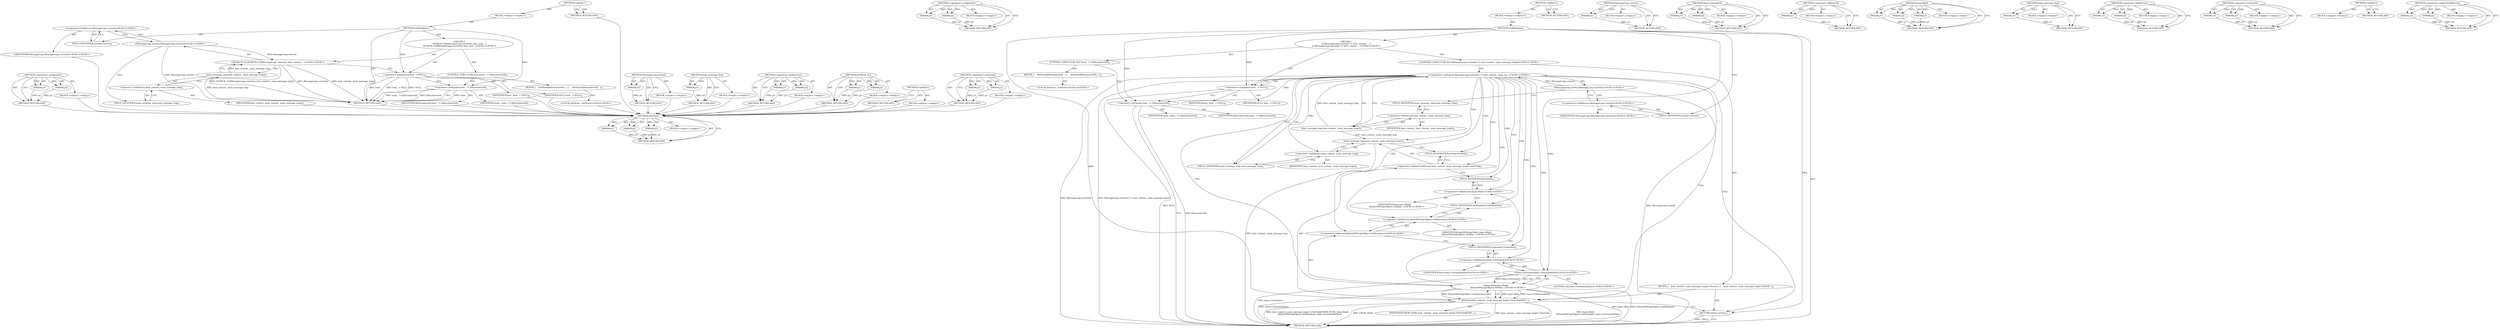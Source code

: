 digraph "&lt;operator&gt;.indirectFieldAccess" {
vulnerable_65 [label=<(METHOD,&lt;operator&gt;.assignment)>];
vulnerable_66 [label=<(PARAM,p1)>];
vulnerable_67 [label=<(PARAM,p2)>];
vulnerable_68 [label=<(BLOCK,&lt;empty&gt;,&lt;empty&gt;)>];
vulnerable_69 [label=<(METHOD_RETURN,ANY)>];
vulnerable_6 [label=<(METHOD,&lt;global&gt;)<SUB>1</SUB>>];
vulnerable_7 [label=<(BLOCK,&lt;empty&gt;,&lt;empty&gt;)<SUB>1</SUB>>];
vulnerable_8 [label=<(METHOD,OnShutdown)<SUB>1</SUB>>];
vulnerable_9 [label="<(BLOCK,{
  DCHECK_EQ(MessageLoop::current(), host_cont...,{
  DCHECK_EQ(MessageLoop::current(), host_cont...)<SUB>1</SUB>>"];
vulnerable_10 [label="<(DCHECK_EQ,DCHECK_EQ(MessageLoop::current(), host_context_...)<SUB>2</SUB>>"];
vulnerable_11 [label="<(MessageLoop.current,MessageLoop::current())<SUB>2</SUB>>"];
vulnerable_12 [label="<(&lt;operator&gt;.fieldAccess,MessageLoop::current)<SUB>2</SUB>>"];
vulnerable_13 [label="<(IDENTIFIER,MessageLoop,MessageLoop::current())<SUB>2</SUB>>"];
vulnerable_14 [label=<(FIELD_IDENTIFIER,current,current)<SUB>2</SUB>>];
vulnerable_15 [label=<(main_message_loop,host_context_.main_message_loop())<SUB>2</SUB>>];
vulnerable_16 [label=<(&lt;operator&gt;.fieldAccess,host_context_.main_message_loop)<SUB>2</SUB>>];
vulnerable_17 [label=<(IDENTIFIER,host_context_,host_context_.main_message_loop())<SUB>2</SUB>>];
vulnerable_18 [label=<(FIELD_IDENTIFIER,main_message_loop,main_message_loop)<SUB>2</SUB>>];
vulnerable_19 [label=<(&lt;operator&gt;.assignment,host_ = NULL)<SUB>4</SUB>>];
vulnerable_20 [label=<(IDENTIFIER,host_,host_ = NULL)<SUB>4</SUB>>];
vulnerable_21 [label=<(IDENTIFIER,NULL,host_ = NULL)<SUB>4</SUB>>];
vulnerable_22 [label=<(CONTROL_STRUCTURE,IF,if (state_ != kDisconnected))<SUB>5</SUB>>];
vulnerable_23 [label=<(&lt;operator&gt;.notEquals,state_ != kDisconnected)<SUB>5</SUB>>];
vulnerable_24 [label=<(IDENTIFIER,state_,state_ != kDisconnected)<SUB>5</SUB>>];
vulnerable_25 [label=<(IDENTIFIER,kDisconnected,state_ != kDisconnected)<SUB>5</SUB>>];
vulnerable_26 [label=<(BLOCK,{
    SetState(kDisconnected);
  },{
    SetState(kDisconnected);
  })<SUB>5</SUB>>];
vulnerable_27 [label="<(LOCAL,SetState : SetState)<SUB>6</SUB>>"];
vulnerable_28 [label=<(METHOD_RETURN,void)<SUB>1</SUB>>];
vulnerable_30 [label=<(METHOD_RETURN,ANY)<SUB>1</SUB>>];
vulnerable_52 [label=<(METHOD,MessageLoop.current)>];
vulnerable_53 [label=<(PARAM,p1)>];
vulnerable_54 [label=<(BLOCK,&lt;empty&gt;,&lt;empty&gt;)>];
vulnerable_55 [label=<(METHOD_RETURN,ANY)>];
vulnerable_61 [label=<(METHOD,main_message_loop)>];
vulnerable_62 [label=<(PARAM,p1)>];
vulnerable_63 [label=<(BLOCK,&lt;empty&gt;,&lt;empty&gt;)>];
vulnerable_64 [label=<(METHOD_RETURN,ANY)>];
vulnerable_56 [label=<(METHOD,&lt;operator&gt;.fieldAccess)>];
vulnerable_57 [label=<(PARAM,p1)>];
vulnerable_58 [label=<(PARAM,p2)>];
vulnerable_59 [label=<(BLOCK,&lt;empty&gt;,&lt;empty&gt;)>];
vulnerable_60 [label=<(METHOD_RETURN,ANY)>];
vulnerable_47 [label=<(METHOD,DCHECK_EQ)>];
vulnerable_48 [label=<(PARAM,p1)>];
vulnerable_49 [label=<(PARAM,p2)>];
vulnerable_50 [label=<(BLOCK,&lt;empty&gt;,&lt;empty&gt;)>];
vulnerable_51 [label=<(METHOD_RETURN,ANY)>];
vulnerable_41 [label=<(METHOD,&lt;global&gt;)<SUB>1</SUB>>];
vulnerable_42 [label=<(BLOCK,&lt;empty&gt;,&lt;empty&gt;)>];
vulnerable_43 [label=<(METHOD_RETURN,ANY)>];
vulnerable_70 [label=<(METHOD,&lt;operator&gt;.notEquals)>];
vulnerable_71 [label=<(PARAM,p1)>];
vulnerable_72 [label=<(PARAM,p2)>];
vulnerable_73 [label=<(BLOCK,&lt;empty&gt;,&lt;empty&gt;)>];
vulnerable_74 [label=<(METHOD_RETURN,ANY)>];
fixed_89 [label=<(METHOD,PostTask)>];
fixed_90 [label=<(PARAM,p1)>];
fixed_91 [label=<(PARAM,p2)>];
fixed_92 [label=<(PARAM,p3)>];
fixed_93 [label=<(BLOCK,&lt;empty&gt;,&lt;empty&gt;)>];
fixed_94 [label=<(METHOD_RETURN,ANY)>];
fixed_115 [label=<(METHOD,&lt;operator&gt;.assignment)>];
fixed_116 [label=<(PARAM,p1)>];
fixed_117 [label=<(PARAM,p2)>];
fixed_118 [label=<(BLOCK,&lt;empty&gt;,&lt;empty&gt;)>];
fixed_119 [label=<(METHOD_RETURN,ANY)>];
fixed_6 [label=<(METHOD,&lt;global&gt;)<SUB>1</SUB>>];
fixed_7 [label=<(BLOCK,&lt;empty&gt;,&lt;empty&gt;)<SUB>1</SUB>>];
fixed_8 [label=<(METHOD,OnShutdown)<SUB>1</SUB>>];
fixed_9 [label="<(BLOCK,{
  if (MessageLoop::current() != host_context_...,{
  if (MessageLoop::current() != host_context_...)<SUB>1</SUB>>"];
fixed_10 [label="<(CONTROL_STRUCTURE,IF,if (MessageLoop::current() != host_context_.main_message_loop()))<SUB>2</SUB>>"];
fixed_11 [label="<(&lt;operator&gt;.notEquals,MessageLoop::current() != host_context_.main_me...)<SUB>2</SUB>>"];
fixed_12 [label="<(MessageLoop.current,MessageLoop::current())<SUB>2</SUB>>"];
fixed_13 [label="<(&lt;operator&gt;.fieldAccess,MessageLoop::current)<SUB>2</SUB>>"];
fixed_14 [label="<(IDENTIFIER,MessageLoop,MessageLoop::current())<SUB>2</SUB>>"];
fixed_15 [label=<(FIELD_IDENTIFIER,current,current)<SUB>2</SUB>>];
fixed_16 [label=<(main_message_loop,host_context_.main_message_loop())<SUB>2</SUB>>];
fixed_17 [label=<(&lt;operator&gt;.fieldAccess,host_context_.main_message_loop)<SUB>2</SUB>>];
fixed_18 [label=<(IDENTIFIER,host_context_,host_context_.main_message_loop())<SUB>2</SUB>>];
fixed_19 [label=<(FIELD_IDENTIFIER,main_message_loop,main_message_loop)<SUB>2</SUB>>];
fixed_20 [label=<(BLOCK,{
    host_context_.main_message_loop()-&gt;PostTa...,{
    host_context_.main_message_loop()-&gt;PostTa...)<SUB>2</SUB>>];
fixed_21 [label=<(PostTask,host_context_.main_message_loop()-&gt;PostTask(FRO...)<SUB>3</SUB>>];
fixed_22 [label=<(&lt;operator&gt;.indirectFieldAccess,host_context_.main_message_loop()-&gt;PostTask)<SUB>3</SUB>>];
fixed_23 [label=<(main_message_loop,host_context_.main_message_loop())<SUB>3</SUB>>];
fixed_24 [label=<(&lt;operator&gt;.fieldAccess,host_context_.main_message_loop)<SUB>3</SUB>>];
fixed_25 [label=<(IDENTIFIER,host_context_,host_context_.main_message_loop())<SUB>3</SUB>>];
fixed_26 [label=<(FIELD_IDENTIFIER,main_message_loop,main_message_loop)<SUB>3</SUB>>];
fixed_27 [label=<(FIELD_IDENTIFIER,PostTask,PostTask)<SUB>3</SUB>>];
fixed_28 [label=<(IDENTIFIER,FROM_HERE,host_context_.main_message_loop()-&gt;PostTask(FRO...)<SUB>3</SUB>>];
fixed_29 [label="<(base.Bind,base::Bind(
        &amp;HostNPScriptObject::OnShut...)<SUB>3</SUB>>"];
fixed_30 [label="<(&lt;operator&gt;.fieldAccess,base::Bind)<SUB>3</SUB>>"];
fixed_31 [label="<(IDENTIFIER,base,base::Bind(
        &amp;HostNPScriptObject::OnShut...)<SUB>3</SUB>>"];
fixed_32 [label=<(FIELD_IDENTIFIER,Bind,Bind)<SUB>3</SUB>>];
fixed_33 [label="<(&lt;operator&gt;.addressOf,&amp;HostNPScriptObject::OnShutdown)<SUB>4</SUB>>"];
fixed_34 [label="<(&lt;operator&gt;.fieldAccess,HostNPScriptObject::OnShutdown)<SUB>4</SUB>>"];
fixed_35 [label="<(IDENTIFIER,HostNPScriptObject,base::Bind(
        &amp;HostNPScriptObject::OnShut...)<SUB>4</SUB>>"];
fixed_36 [label=<(FIELD_IDENTIFIER,OnShutdown,OnShutdown)<SUB>4</SUB>>];
fixed_37 [label="<(base.Unretained,base::Unretained(this))<SUB>4</SUB>>"];
fixed_38 [label="<(&lt;operator&gt;.fieldAccess,base::Unretained)<SUB>4</SUB>>"];
fixed_39 [label="<(IDENTIFIER,base,base::Unretained(this))<SUB>4</SUB>>"];
fixed_40 [label=<(FIELD_IDENTIFIER,Unretained,Unretained)<SUB>4</SUB>>];
fixed_41 [label="<(LITERAL,this,base::Unretained(this))<SUB>4</SUB>>"];
fixed_42 [label=<(RETURN,return;,return;)<SUB>5</SUB>>];
fixed_43 [label=<(&lt;operator&gt;.assignment,host_ = NULL)<SUB>8</SUB>>];
fixed_44 [label=<(IDENTIFIER,host_,host_ = NULL)<SUB>8</SUB>>];
fixed_45 [label=<(IDENTIFIER,NULL,host_ = NULL)<SUB>8</SUB>>];
fixed_46 [label=<(CONTROL_STRUCTURE,IF,if (state_ != kDisconnected))<SUB>9</SUB>>];
fixed_47 [label=<(&lt;operator&gt;.notEquals,state_ != kDisconnected)<SUB>9</SUB>>];
fixed_48 [label=<(IDENTIFIER,state_,state_ != kDisconnected)<SUB>9</SUB>>];
fixed_49 [label=<(IDENTIFIER,kDisconnected,state_ != kDisconnected)<SUB>9</SUB>>];
fixed_50 [label=<(BLOCK,{
    SetState(kDisconnected);
  },{
    SetState(kDisconnected);
  })<SUB>9</SUB>>];
fixed_51 [label="<(LOCAL,SetState : SetState)<SUB>10</SUB>>"];
fixed_52 [label=<(METHOD_RETURN,void)<SUB>1</SUB>>];
fixed_54 [label=<(METHOD_RETURN,ANY)<SUB>1</SUB>>];
fixed_76 [label=<(METHOD,MessageLoop.current)>];
fixed_77 [label=<(PARAM,p1)>];
fixed_78 [label=<(BLOCK,&lt;empty&gt;,&lt;empty&gt;)>];
fixed_79 [label=<(METHOD_RETURN,ANY)>];
fixed_110 [label=<(METHOD,base.Unretained)>];
fixed_111 [label=<(PARAM,p1)>];
fixed_112 [label=<(PARAM,p2)>];
fixed_113 [label=<(BLOCK,&lt;empty&gt;,&lt;empty&gt;)>];
fixed_114 [label=<(METHOD_RETURN,ANY)>];
fixed_106 [label=<(METHOD,&lt;operator&gt;.addressOf)>];
fixed_107 [label=<(PARAM,p1)>];
fixed_108 [label=<(BLOCK,&lt;empty&gt;,&lt;empty&gt;)>];
fixed_109 [label=<(METHOD_RETURN,ANY)>];
fixed_100 [label=<(METHOD,base.Bind)>];
fixed_101 [label=<(PARAM,p1)>];
fixed_102 [label=<(PARAM,p2)>];
fixed_103 [label=<(PARAM,p3)>];
fixed_104 [label=<(BLOCK,&lt;empty&gt;,&lt;empty&gt;)>];
fixed_105 [label=<(METHOD_RETURN,ANY)>];
fixed_85 [label=<(METHOD,main_message_loop)>];
fixed_86 [label=<(PARAM,p1)>];
fixed_87 [label=<(BLOCK,&lt;empty&gt;,&lt;empty&gt;)>];
fixed_88 [label=<(METHOD_RETURN,ANY)>];
fixed_80 [label=<(METHOD,&lt;operator&gt;.fieldAccess)>];
fixed_81 [label=<(PARAM,p1)>];
fixed_82 [label=<(PARAM,p2)>];
fixed_83 [label=<(BLOCK,&lt;empty&gt;,&lt;empty&gt;)>];
fixed_84 [label=<(METHOD_RETURN,ANY)>];
fixed_71 [label=<(METHOD,&lt;operator&gt;.notEquals)>];
fixed_72 [label=<(PARAM,p1)>];
fixed_73 [label=<(PARAM,p2)>];
fixed_74 [label=<(BLOCK,&lt;empty&gt;,&lt;empty&gt;)>];
fixed_75 [label=<(METHOD_RETURN,ANY)>];
fixed_65 [label=<(METHOD,&lt;global&gt;)<SUB>1</SUB>>];
fixed_66 [label=<(BLOCK,&lt;empty&gt;,&lt;empty&gt;)>];
fixed_67 [label=<(METHOD_RETURN,ANY)>];
fixed_95 [label=<(METHOD,&lt;operator&gt;.indirectFieldAccess)>];
fixed_96 [label=<(PARAM,p1)>];
fixed_97 [label=<(PARAM,p2)>];
fixed_98 [label=<(BLOCK,&lt;empty&gt;,&lt;empty&gt;)>];
fixed_99 [label=<(METHOD_RETURN,ANY)>];
vulnerable_65 -> vulnerable_66  [key=0, label="AST: "];
vulnerable_65 -> vulnerable_66  [key=1, label="DDG: "];
vulnerable_65 -> vulnerable_68  [key=0, label="AST: "];
vulnerable_65 -> vulnerable_67  [key=0, label="AST: "];
vulnerable_65 -> vulnerable_67  [key=1, label="DDG: "];
vulnerable_65 -> vulnerable_69  [key=0, label="AST: "];
vulnerable_65 -> vulnerable_69  [key=1, label="CFG: "];
vulnerable_66 -> vulnerable_69  [key=0, label="DDG: p1"];
vulnerable_67 -> vulnerable_69  [key=0, label="DDG: p2"];
vulnerable_68 -> fixed_89  [key=0];
vulnerable_69 -> fixed_89  [key=0];
vulnerable_6 -> vulnerable_7  [key=0, label="AST: "];
vulnerable_6 -> vulnerable_30  [key=0, label="AST: "];
vulnerable_6 -> vulnerable_30  [key=1, label="CFG: "];
vulnerable_7 -> vulnerable_8  [key=0, label="AST: "];
vulnerable_8 -> vulnerable_9  [key=0, label="AST: "];
vulnerable_8 -> vulnerable_28  [key=0, label="AST: "];
vulnerable_8 -> vulnerable_14  [key=0, label="CFG: "];
vulnerable_8 -> vulnerable_19  [key=0, label="DDG: "];
vulnerable_8 -> vulnerable_23  [key=0, label="DDG: "];
vulnerable_9 -> vulnerable_10  [key=0, label="AST: "];
vulnerable_9 -> vulnerable_19  [key=0, label="AST: "];
vulnerable_9 -> vulnerable_22  [key=0, label="AST: "];
vulnerable_10 -> vulnerable_11  [key=0, label="AST: "];
vulnerable_10 -> vulnerable_15  [key=0, label="AST: "];
vulnerable_10 -> vulnerable_19  [key=0, label="CFG: "];
vulnerable_10 -> vulnerable_28  [key=0, label="DDG: MessageLoop::current()"];
vulnerable_10 -> vulnerable_28  [key=1, label="DDG: host_context_.main_message_loop()"];
vulnerable_10 -> vulnerable_28  [key=2, label="DDG: DCHECK_EQ(MessageLoop::current(), host_context_.main_message_loop())"];
vulnerable_11 -> vulnerable_12  [key=0, label="AST: "];
vulnerable_11 -> vulnerable_18  [key=0, label="CFG: "];
vulnerable_11 -> vulnerable_28  [key=0, label="DDG: MessageLoop::current"];
vulnerable_11 -> vulnerable_10  [key=0, label="DDG: MessageLoop::current"];
vulnerable_12 -> vulnerable_13  [key=0, label="AST: "];
vulnerable_12 -> vulnerable_14  [key=0, label="AST: "];
vulnerable_12 -> vulnerable_11  [key=0, label="CFG: "];
vulnerable_13 -> fixed_89  [key=0];
vulnerable_14 -> vulnerable_12  [key=0, label="CFG: "];
vulnerable_15 -> vulnerable_16  [key=0, label="AST: "];
vulnerable_15 -> vulnerable_10  [key=0, label="CFG: "];
vulnerable_15 -> vulnerable_10  [key=1, label="DDG: host_context_.main_message_loop"];
vulnerable_15 -> vulnerable_28  [key=0, label="DDG: host_context_.main_message_loop"];
vulnerable_16 -> vulnerable_17  [key=0, label="AST: "];
vulnerable_16 -> vulnerable_18  [key=0, label="AST: "];
vulnerable_16 -> vulnerable_15  [key=0, label="CFG: "];
vulnerable_17 -> fixed_89  [key=0];
vulnerable_18 -> vulnerable_16  [key=0, label="CFG: "];
vulnerable_19 -> vulnerable_20  [key=0, label="AST: "];
vulnerable_19 -> vulnerable_21  [key=0, label="AST: "];
vulnerable_19 -> vulnerable_23  [key=0, label="CFG: "];
vulnerable_19 -> vulnerable_28  [key=0, label="DDG: host_"];
vulnerable_19 -> vulnerable_28  [key=1, label="DDG: host_ = NULL"];
vulnerable_19 -> vulnerable_28  [key=2, label="DDG: NULL"];
vulnerable_20 -> fixed_89  [key=0];
vulnerable_21 -> fixed_89  [key=0];
vulnerable_22 -> vulnerable_23  [key=0, label="AST: "];
vulnerable_22 -> vulnerable_26  [key=0, label="AST: "];
vulnerable_23 -> vulnerable_24  [key=0, label="AST: "];
vulnerable_23 -> vulnerable_25  [key=0, label="AST: "];
vulnerable_23 -> vulnerable_28  [key=0, label="CFG: "];
vulnerable_23 -> vulnerable_28  [key=1, label="DDG: state_"];
vulnerable_23 -> vulnerable_28  [key=2, label="DDG: state_ != kDisconnected"];
vulnerable_23 -> vulnerable_28  [key=3, label="DDG: kDisconnected"];
vulnerable_24 -> fixed_89  [key=0];
vulnerable_25 -> fixed_89  [key=0];
vulnerable_26 -> vulnerable_27  [key=0, label="AST: "];
vulnerable_27 -> fixed_89  [key=0];
vulnerable_28 -> fixed_89  [key=0];
vulnerable_30 -> fixed_89  [key=0];
vulnerable_52 -> vulnerable_53  [key=0, label="AST: "];
vulnerable_52 -> vulnerable_53  [key=1, label="DDG: "];
vulnerable_52 -> vulnerable_54  [key=0, label="AST: "];
vulnerable_52 -> vulnerable_55  [key=0, label="AST: "];
vulnerable_52 -> vulnerable_55  [key=1, label="CFG: "];
vulnerable_53 -> vulnerable_55  [key=0, label="DDG: p1"];
vulnerable_54 -> fixed_89  [key=0];
vulnerable_55 -> fixed_89  [key=0];
vulnerable_61 -> vulnerable_62  [key=0, label="AST: "];
vulnerable_61 -> vulnerable_62  [key=1, label="DDG: "];
vulnerable_61 -> vulnerable_63  [key=0, label="AST: "];
vulnerable_61 -> vulnerable_64  [key=0, label="AST: "];
vulnerable_61 -> vulnerable_64  [key=1, label="CFG: "];
vulnerable_62 -> vulnerable_64  [key=0, label="DDG: p1"];
vulnerable_63 -> fixed_89  [key=0];
vulnerable_64 -> fixed_89  [key=0];
vulnerable_56 -> vulnerable_57  [key=0, label="AST: "];
vulnerable_56 -> vulnerable_57  [key=1, label="DDG: "];
vulnerable_56 -> vulnerable_59  [key=0, label="AST: "];
vulnerable_56 -> vulnerable_58  [key=0, label="AST: "];
vulnerable_56 -> vulnerable_58  [key=1, label="DDG: "];
vulnerable_56 -> vulnerable_60  [key=0, label="AST: "];
vulnerable_56 -> vulnerable_60  [key=1, label="CFG: "];
vulnerable_57 -> vulnerable_60  [key=0, label="DDG: p1"];
vulnerable_58 -> vulnerable_60  [key=0, label="DDG: p2"];
vulnerable_59 -> fixed_89  [key=0];
vulnerable_60 -> fixed_89  [key=0];
vulnerable_47 -> vulnerable_48  [key=0, label="AST: "];
vulnerable_47 -> vulnerable_48  [key=1, label="DDG: "];
vulnerable_47 -> vulnerable_50  [key=0, label="AST: "];
vulnerable_47 -> vulnerable_49  [key=0, label="AST: "];
vulnerable_47 -> vulnerable_49  [key=1, label="DDG: "];
vulnerable_47 -> vulnerable_51  [key=0, label="AST: "];
vulnerable_47 -> vulnerable_51  [key=1, label="CFG: "];
vulnerable_48 -> vulnerable_51  [key=0, label="DDG: p1"];
vulnerable_49 -> vulnerable_51  [key=0, label="DDG: p2"];
vulnerable_50 -> fixed_89  [key=0];
vulnerable_51 -> fixed_89  [key=0];
vulnerable_41 -> vulnerable_42  [key=0, label="AST: "];
vulnerable_41 -> vulnerable_43  [key=0, label="AST: "];
vulnerable_41 -> vulnerable_43  [key=1, label="CFG: "];
vulnerable_42 -> fixed_89  [key=0];
vulnerable_43 -> fixed_89  [key=0];
vulnerable_70 -> vulnerable_71  [key=0, label="AST: "];
vulnerable_70 -> vulnerable_71  [key=1, label="DDG: "];
vulnerable_70 -> vulnerable_73  [key=0, label="AST: "];
vulnerable_70 -> vulnerable_72  [key=0, label="AST: "];
vulnerable_70 -> vulnerable_72  [key=1, label="DDG: "];
vulnerable_70 -> vulnerable_74  [key=0, label="AST: "];
vulnerable_70 -> vulnerable_74  [key=1, label="CFG: "];
vulnerable_71 -> vulnerable_74  [key=0, label="DDG: p1"];
vulnerable_72 -> vulnerable_74  [key=0, label="DDG: p2"];
vulnerable_73 -> fixed_89  [key=0];
vulnerable_74 -> fixed_89  [key=0];
fixed_89 -> fixed_90  [key=0, label="AST: "];
fixed_89 -> fixed_90  [key=1, label="DDG: "];
fixed_89 -> fixed_93  [key=0, label="AST: "];
fixed_89 -> fixed_91  [key=0, label="AST: "];
fixed_89 -> fixed_91  [key=1, label="DDG: "];
fixed_89 -> fixed_94  [key=0, label="AST: "];
fixed_89 -> fixed_94  [key=1, label="CFG: "];
fixed_89 -> fixed_92  [key=0, label="AST: "];
fixed_89 -> fixed_92  [key=1, label="DDG: "];
fixed_90 -> fixed_94  [key=0, label="DDG: p1"];
fixed_91 -> fixed_94  [key=0, label="DDG: p2"];
fixed_92 -> fixed_94  [key=0, label="DDG: p3"];
fixed_115 -> fixed_116  [key=0, label="AST: "];
fixed_115 -> fixed_116  [key=1, label="DDG: "];
fixed_115 -> fixed_118  [key=0, label="AST: "];
fixed_115 -> fixed_117  [key=0, label="AST: "];
fixed_115 -> fixed_117  [key=1, label="DDG: "];
fixed_115 -> fixed_119  [key=0, label="AST: "];
fixed_115 -> fixed_119  [key=1, label="CFG: "];
fixed_116 -> fixed_119  [key=0, label="DDG: p1"];
fixed_117 -> fixed_119  [key=0, label="DDG: p2"];
fixed_6 -> fixed_7  [key=0, label="AST: "];
fixed_6 -> fixed_54  [key=0, label="AST: "];
fixed_6 -> fixed_54  [key=1, label="CFG: "];
fixed_7 -> fixed_8  [key=0, label="AST: "];
fixed_8 -> fixed_9  [key=0, label="AST: "];
fixed_8 -> fixed_52  [key=0, label="AST: "];
fixed_8 -> fixed_15  [key=0, label="CFG: "];
fixed_8 -> fixed_43  [key=0, label="DDG: "];
fixed_8 -> fixed_42  [key=0, label="DDG: "];
fixed_8 -> fixed_47  [key=0, label="DDG: "];
fixed_8 -> fixed_21  [key=0, label="DDG: "];
fixed_8 -> fixed_37  [key=0, label="DDG: "];
fixed_9 -> fixed_10  [key=0, label="AST: "];
fixed_9 -> fixed_43  [key=0, label="AST: "];
fixed_9 -> fixed_46  [key=0, label="AST: "];
fixed_10 -> fixed_11  [key=0, label="AST: "];
fixed_10 -> fixed_20  [key=0, label="AST: "];
fixed_11 -> fixed_12  [key=0, label="AST: "];
fixed_11 -> fixed_16  [key=0, label="AST: "];
fixed_11 -> fixed_26  [key=0, label="CFG: "];
fixed_11 -> fixed_26  [key=1, label="CDG: "];
fixed_11 -> fixed_43  [key=0, label="CFG: "];
fixed_11 -> fixed_43  [key=1, label="CDG: "];
fixed_11 -> fixed_52  [key=0, label="DDG: MessageLoop::current()"];
fixed_11 -> fixed_52  [key=1, label="DDG: MessageLoop::current() != host_context_.main_message_loop()"];
fixed_11 -> fixed_24  [key=0, label="CDG: "];
fixed_11 -> fixed_47  [key=0, label="CDG: "];
fixed_11 -> fixed_30  [key=0, label="CDG: "];
fixed_11 -> fixed_34  [key=0, label="CDG: "];
fixed_11 -> fixed_21  [key=0, label="CDG: "];
fixed_11 -> fixed_32  [key=0, label="CDG: "];
fixed_11 -> fixed_33  [key=0, label="CDG: "];
fixed_11 -> fixed_42  [key=0, label="CDG: "];
fixed_11 -> fixed_23  [key=0, label="CDG: "];
fixed_11 -> fixed_36  [key=0, label="CDG: "];
fixed_11 -> fixed_37  [key=0, label="CDG: "];
fixed_11 -> fixed_38  [key=0, label="CDG: "];
fixed_11 -> fixed_22  [key=0, label="CDG: "];
fixed_11 -> fixed_27  [key=0, label="CDG: "];
fixed_11 -> fixed_40  [key=0, label="CDG: "];
fixed_11 -> fixed_29  [key=0, label="CDG: "];
fixed_12 -> fixed_13  [key=0, label="AST: "];
fixed_12 -> fixed_19  [key=0, label="CFG: "];
fixed_12 -> fixed_52  [key=0, label="DDG: MessageLoop::current"];
fixed_12 -> fixed_11  [key=0, label="DDG: MessageLoop::current"];
fixed_13 -> fixed_14  [key=0, label="AST: "];
fixed_13 -> fixed_15  [key=0, label="AST: "];
fixed_13 -> fixed_12  [key=0, label="CFG: "];
fixed_15 -> fixed_13  [key=0, label="CFG: "];
fixed_16 -> fixed_17  [key=0, label="AST: "];
fixed_16 -> fixed_11  [key=0, label="CFG: "];
fixed_16 -> fixed_11  [key=1, label="DDG: host_context_.main_message_loop"];
fixed_16 -> fixed_23  [key=0, label="DDG: host_context_.main_message_loop"];
fixed_17 -> fixed_18  [key=0, label="AST: "];
fixed_17 -> fixed_19  [key=0, label="AST: "];
fixed_17 -> fixed_16  [key=0, label="CFG: "];
fixed_19 -> fixed_17  [key=0, label="CFG: "];
fixed_20 -> fixed_21  [key=0, label="AST: "];
fixed_20 -> fixed_42  [key=0, label="AST: "];
fixed_21 -> fixed_22  [key=0, label="AST: "];
fixed_21 -> fixed_28  [key=0, label="AST: "];
fixed_21 -> fixed_29  [key=0, label="AST: "];
fixed_21 -> fixed_42  [key=0, label="CFG: "];
fixed_21 -> fixed_52  [key=0, label="DDG: host_context_.main_message_loop()-&gt;PostTask"];
fixed_21 -> fixed_52  [key=1, label="DDG: base::Bind(
        &amp;HostNPScriptObject::OnShutdown, base::Unretained(this))"];
fixed_21 -> fixed_52  [key=2, label="DDG: host_context_.main_message_loop()-&gt;PostTask(FROM_HERE, base::Bind(
        &amp;HostNPScriptObject::OnShutdown, base::Unretained(this)))"];
fixed_21 -> fixed_52  [key=3, label="DDG: FROM_HERE"];
fixed_22 -> fixed_23  [key=0, label="AST: "];
fixed_22 -> fixed_27  [key=0, label="AST: "];
fixed_22 -> fixed_32  [key=0, label="CFG: "];
fixed_23 -> fixed_24  [key=0, label="AST: "];
fixed_23 -> fixed_27  [key=0, label="CFG: "];
fixed_23 -> fixed_52  [key=0, label="DDG: host_context_.main_message_loop"];
fixed_24 -> fixed_25  [key=0, label="AST: "];
fixed_24 -> fixed_26  [key=0, label="AST: "];
fixed_24 -> fixed_23  [key=0, label="CFG: "];
fixed_26 -> fixed_24  [key=0, label="CFG: "];
fixed_27 -> fixed_22  [key=0, label="CFG: "];
fixed_29 -> fixed_30  [key=0, label="AST: "];
fixed_29 -> fixed_33  [key=0, label="AST: "];
fixed_29 -> fixed_37  [key=0, label="AST: "];
fixed_29 -> fixed_21  [key=0, label="CFG: "];
fixed_29 -> fixed_21  [key=1, label="DDG: base::Bind"];
fixed_29 -> fixed_21  [key=2, label="DDG: &amp;HostNPScriptObject::OnShutdown"];
fixed_29 -> fixed_21  [key=3, label="DDG: base::Unretained(this)"];
fixed_29 -> fixed_52  [key=0, label="DDG: base::Bind"];
fixed_29 -> fixed_52  [key=1, label="DDG: &amp;HostNPScriptObject::OnShutdown"];
fixed_29 -> fixed_52  [key=2, label="DDG: base::Unretained(this)"];
fixed_30 -> fixed_31  [key=0, label="AST: "];
fixed_30 -> fixed_32  [key=0, label="AST: "];
fixed_30 -> fixed_36  [key=0, label="CFG: "];
fixed_32 -> fixed_30  [key=0, label="CFG: "];
fixed_33 -> fixed_34  [key=0, label="AST: "];
fixed_33 -> fixed_40  [key=0, label="CFG: "];
fixed_34 -> fixed_35  [key=0, label="AST: "];
fixed_34 -> fixed_36  [key=0, label="AST: "];
fixed_34 -> fixed_33  [key=0, label="CFG: "];
fixed_36 -> fixed_34  [key=0, label="CFG: "];
fixed_37 -> fixed_38  [key=0, label="AST: "];
fixed_37 -> fixed_41  [key=0, label="AST: "];
fixed_37 -> fixed_29  [key=0, label="CFG: "];
fixed_37 -> fixed_29  [key=1, label="DDG: base::Unretained"];
fixed_37 -> fixed_29  [key=2, label="DDG: this"];
fixed_37 -> fixed_52  [key=0, label="DDG: base::Unretained"];
fixed_38 -> fixed_39  [key=0, label="AST: "];
fixed_38 -> fixed_40  [key=0, label="AST: "];
fixed_38 -> fixed_37  [key=0, label="CFG: "];
fixed_40 -> fixed_38  [key=0, label="CFG: "];
fixed_42 -> fixed_52  [key=0, label="CFG: "];
fixed_42 -> fixed_52  [key=1, label="DDG: &lt;RET&gt;"];
fixed_43 -> fixed_44  [key=0, label="AST: "];
fixed_43 -> fixed_45  [key=0, label="AST: "];
fixed_43 -> fixed_47  [key=0, label="CFG: "];
fixed_43 -> fixed_52  [key=0, label="DDG: NULL"];
fixed_46 -> fixed_47  [key=0, label="AST: "];
fixed_46 -> fixed_50  [key=0, label="AST: "];
fixed_47 -> fixed_48  [key=0, label="AST: "];
fixed_47 -> fixed_49  [key=0, label="AST: "];
fixed_47 -> fixed_52  [key=0, label="CFG: "];
fixed_47 -> fixed_52  [key=1, label="DDG: kDisconnected"];
fixed_50 -> fixed_51  [key=0, label="AST: "];
fixed_76 -> fixed_77  [key=0, label="AST: "];
fixed_76 -> fixed_77  [key=1, label="DDG: "];
fixed_76 -> fixed_78  [key=0, label="AST: "];
fixed_76 -> fixed_79  [key=0, label="AST: "];
fixed_76 -> fixed_79  [key=1, label="CFG: "];
fixed_77 -> fixed_79  [key=0, label="DDG: p1"];
fixed_110 -> fixed_111  [key=0, label="AST: "];
fixed_110 -> fixed_111  [key=1, label="DDG: "];
fixed_110 -> fixed_113  [key=0, label="AST: "];
fixed_110 -> fixed_112  [key=0, label="AST: "];
fixed_110 -> fixed_112  [key=1, label="DDG: "];
fixed_110 -> fixed_114  [key=0, label="AST: "];
fixed_110 -> fixed_114  [key=1, label="CFG: "];
fixed_111 -> fixed_114  [key=0, label="DDG: p1"];
fixed_112 -> fixed_114  [key=0, label="DDG: p2"];
fixed_106 -> fixed_107  [key=0, label="AST: "];
fixed_106 -> fixed_107  [key=1, label="DDG: "];
fixed_106 -> fixed_108  [key=0, label="AST: "];
fixed_106 -> fixed_109  [key=0, label="AST: "];
fixed_106 -> fixed_109  [key=1, label="CFG: "];
fixed_107 -> fixed_109  [key=0, label="DDG: p1"];
fixed_100 -> fixed_101  [key=0, label="AST: "];
fixed_100 -> fixed_101  [key=1, label="DDG: "];
fixed_100 -> fixed_104  [key=0, label="AST: "];
fixed_100 -> fixed_102  [key=0, label="AST: "];
fixed_100 -> fixed_102  [key=1, label="DDG: "];
fixed_100 -> fixed_105  [key=0, label="AST: "];
fixed_100 -> fixed_105  [key=1, label="CFG: "];
fixed_100 -> fixed_103  [key=0, label="AST: "];
fixed_100 -> fixed_103  [key=1, label="DDG: "];
fixed_101 -> fixed_105  [key=0, label="DDG: p1"];
fixed_102 -> fixed_105  [key=0, label="DDG: p2"];
fixed_103 -> fixed_105  [key=0, label="DDG: p3"];
fixed_85 -> fixed_86  [key=0, label="AST: "];
fixed_85 -> fixed_86  [key=1, label="DDG: "];
fixed_85 -> fixed_87  [key=0, label="AST: "];
fixed_85 -> fixed_88  [key=0, label="AST: "];
fixed_85 -> fixed_88  [key=1, label="CFG: "];
fixed_86 -> fixed_88  [key=0, label="DDG: p1"];
fixed_80 -> fixed_81  [key=0, label="AST: "];
fixed_80 -> fixed_81  [key=1, label="DDG: "];
fixed_80 -> fixed_83  [key=0, label="AST: "];
fixed_80 -> fixed_82  [key=0, label="AST: "];
fixed_80 -> fixed_82  [key=1, label="DDG: "];
fixed_80 -> fixed_84  [key=0, label="AST: "];
fixed_80 -> fixed_84  [key=1, label="CFG: "];
fixed_81 -> fixed_84  [key=0, label="DDG: p1"];
fixed_82 -> fixed_84  [key=0, label="DDG: p2"];
fixed_71 -> fixed_72  [key=0, label="AST: "];
fixed_71 -> fixed_72  [key=1, label="DDG: "];
fixed_71 -> fixed_74  [key=0, label="AST: "];
fixed_71 -> fixed_73  [key=0, label="AST: "];
fixed_71 -> fixed_73  [key=1, label="DDG: "];
fixed_71 -> fixed_75  [key=0, label="AST: "];
fixed_71 -> fixed_75  [key=1, label="CFG: "];
fixed_72 -> fixed_75  [key=0, label="DDG: p1"];
fixed_73 -> fixed_75  [key=0, label="DDG: p2"];
fixed_65 -> fixed_66  [key=0, label="AST: "];
fixed_65 -> fixed_67  [key=0, label="AST: "];
fixed_65 -> fixed_67  [key=1, label="CFG: "];
fixed_95 -> fixed_96  [key=0, label="AST: "];
fixed_95 -> fixed_96  [key=1, label="DDG: "];
fixed_95 -> fixed_98  [key=0, label="AST: "];
fixed_95 -> fixed_97  [key=0, label="AST: "];
fixed_95 -> fixed_97  [key=1, label="DDG: "];
fixed_95 -> fixed_99  [key=0, label="AST: "];
fixed_95 -> fixed_99  [key=1, label="CFG: "];
fixed_96 -> fixed_99  [key=0, label="DDG: p1"];
fixed_97 -> fixed_99  [key=0, label="DDG: p2"];
}

